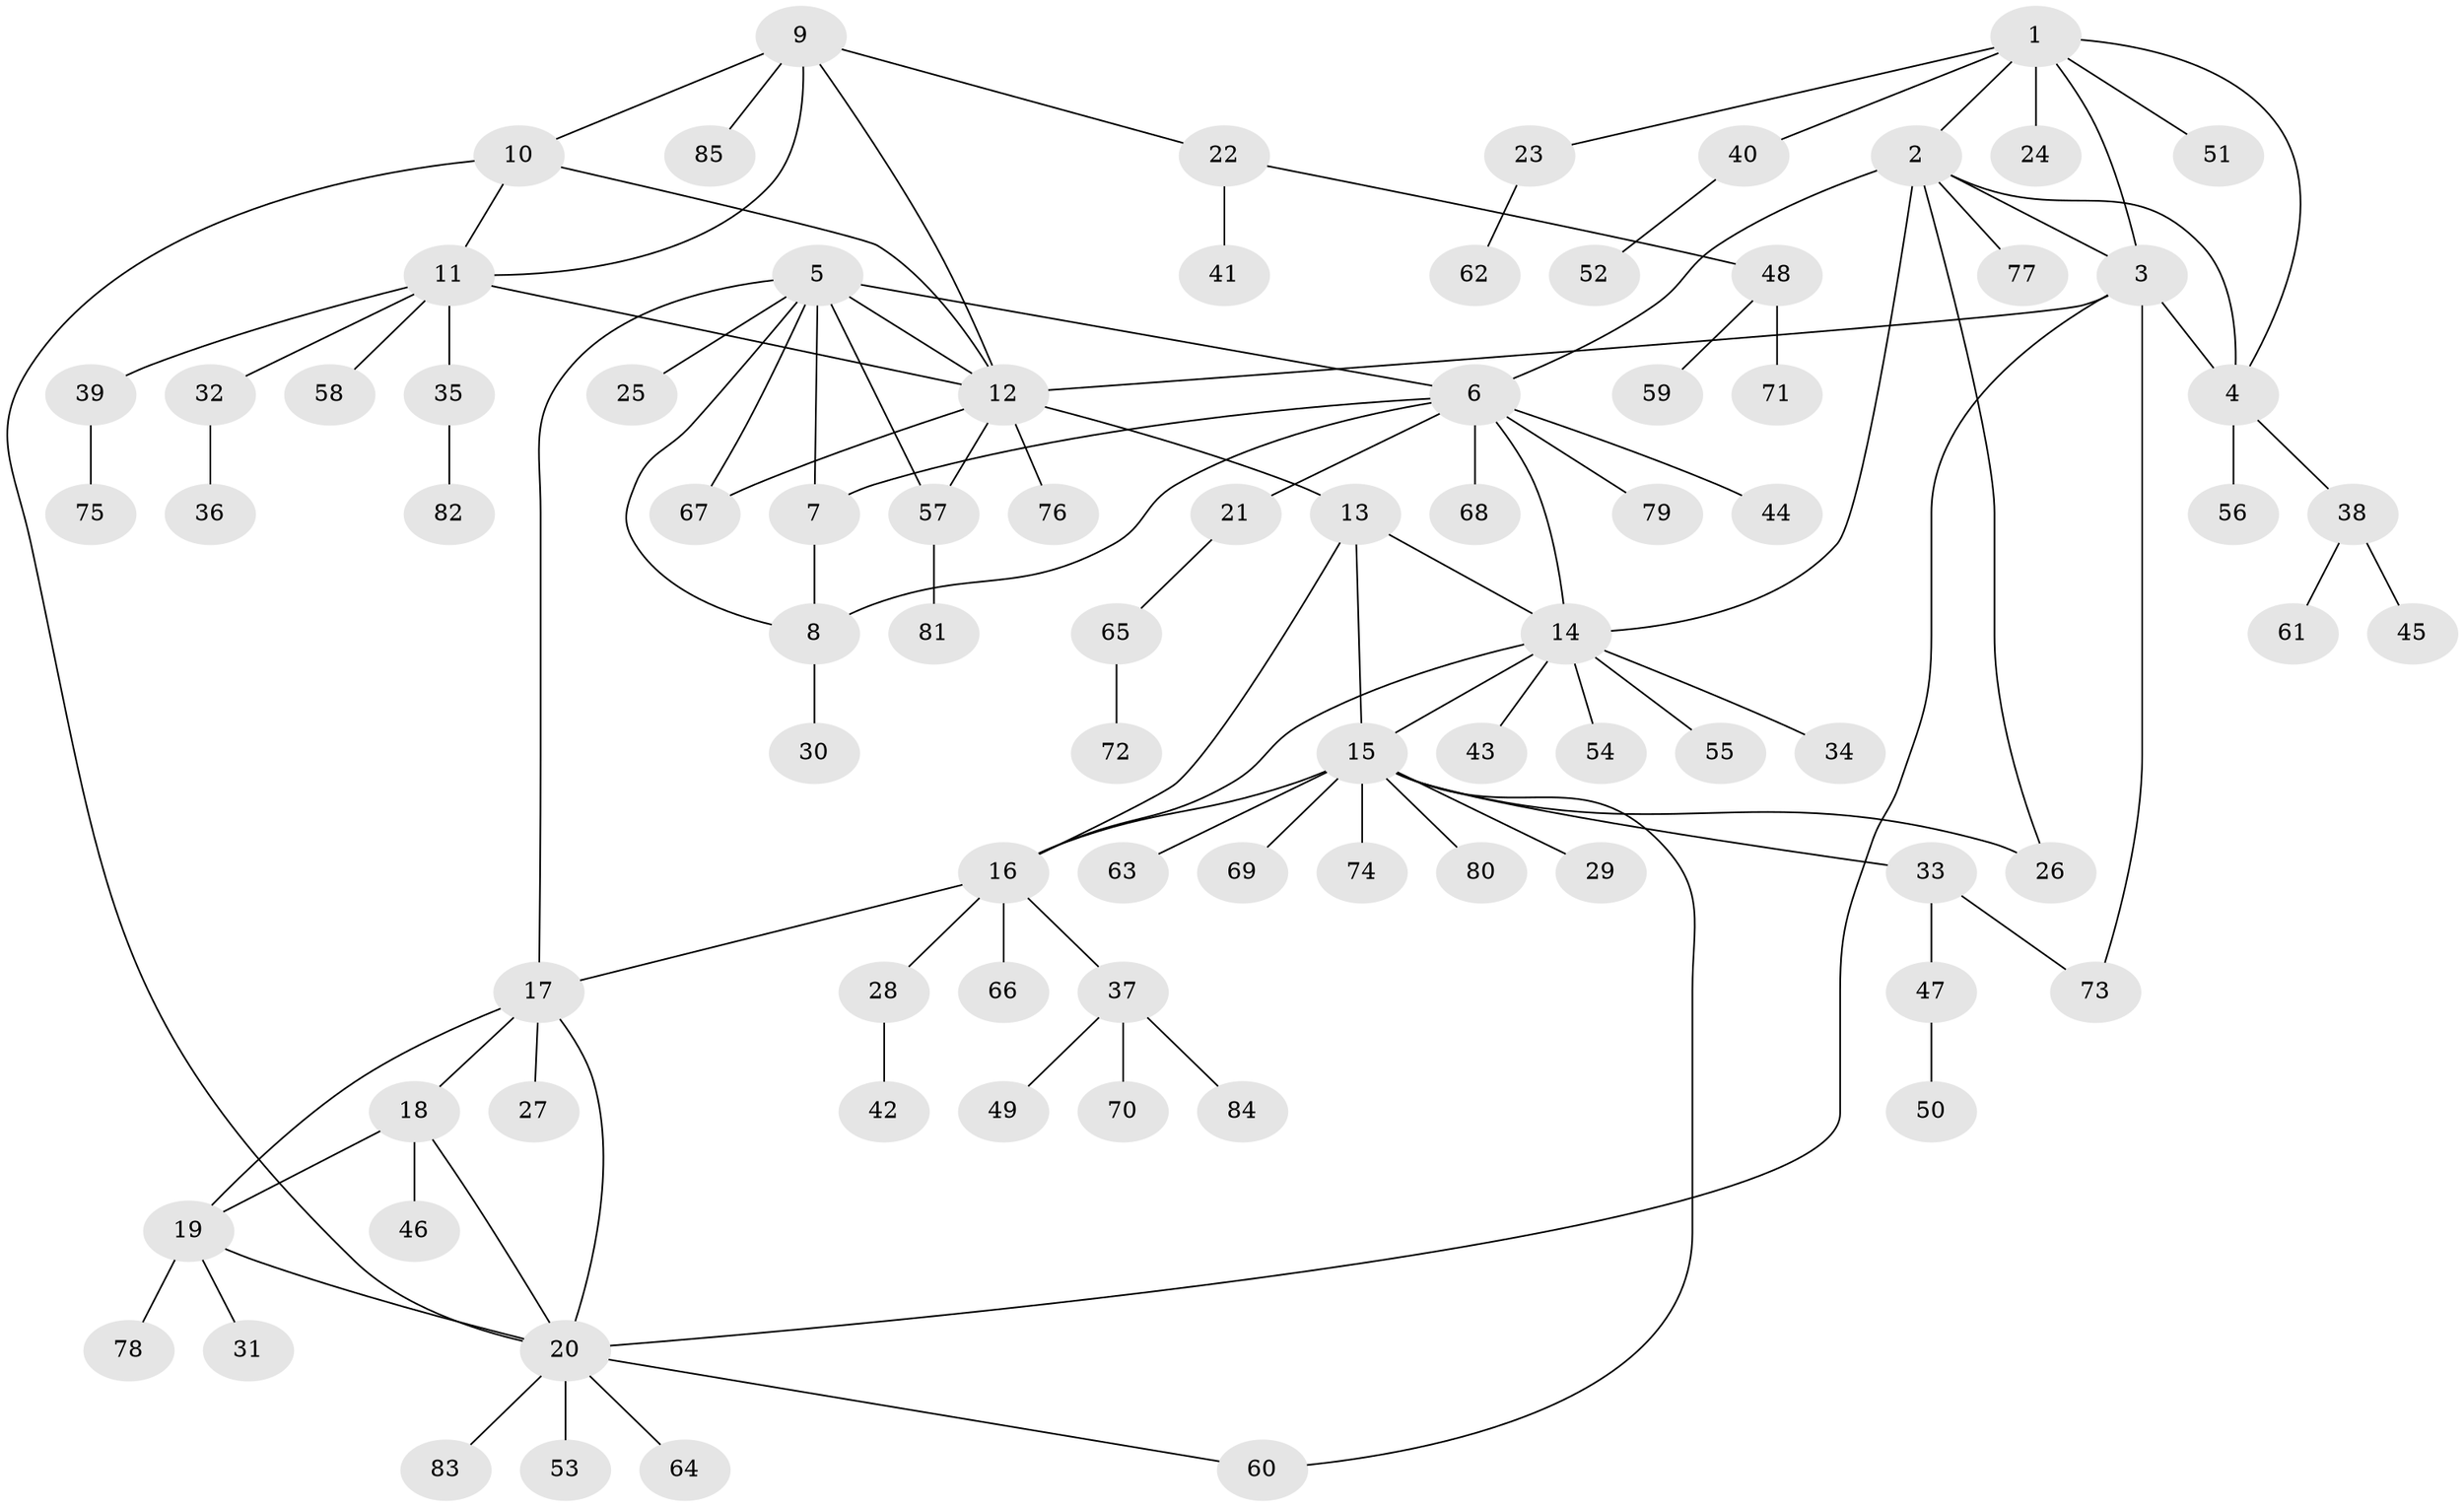 // coarse degree distribution, {6: 0.046153846153846156, 7: 0.03076923076923077, 13: 0.015384615384615385, 8: 0.015384615384615385, 2: 0.13846153846153847, 5: 0.03076923076923077, 4: 0.046153846153846156, 10: 0.015384615384615385, 11: 0.015384615384615385, 3: 0.046153846153846156, 9: 0.015384615384615385, 1: 0.5846153846153846}
// Generated by graph-tools (version 1.1) at 2025/52/02/27/25 19:52:20]
// undirected, 85 vertices, 110 edges
graph export_dot {
graph [start="1"]
  node [color=gray90,style=filled];
  1;
  2;
  3;
  4;
  5;
  6;
  7;
  8;
  9;
  10;
  11;
  12;
  13;
  14;
  15;
  16;
  17;
  18;
  19;
  20;
  21;
  22;
  23;
  24;
  25;
  26;
  27;
  28;
  29;
  30;
  31;
  32;
  33;
  34;
  35;
  36;
  37;
  38;
  39;
  40;
  41;
  42;
  43;
  44;
  45;
  46;
  47;
  48;
  49;
  50;
  51;
  52;
  53;
  54;
  55;
  56;
  57;
  58;
  59;
  60;
  61;
  62;
  63;
  64;
  65;
  66;
  67;
  68;
  69;
  70;
  71;
  72;
  73;
  74;
  75;
  76;
  77;
  78;
  79;
  80;
  81;
  82;
  83;
  84;
  85;
  1 -- 2;
  1 -- 3;
  1 -- 4;
  1 -- 23;
  1 -- 24;
  1 -- 40;
  1 -- 51;
  2 -- 3;
  2 -- 4;
  2 -- 6;
  2 -- 14;
  2 -- 26;
  2 -- 77;
  3 -- 4;
  3 -- 12;
  3 -- 20;
  3 -- 73;
  4 -- 38;
  4 -- 56;
  5 -- 6;
  5 -- 7;
  5 -- 8;
  5 -- 12;
  5 -- 17;
  5 -- 25;
  5 -- 57;
  5 -- 67;
  6 -- 7;
  6 -- 8;
  6 -- 14;
  6 -- 21;
  6 -- 44;
  6 -- 68;
  6 -- 79;
  7 -- 8;
  8 -- 30;
  9 -- 10;
  9 -- 11;
  9 -- 12;
  9 -- 22;
  9 -- 85;
  10 -- 11;
  10 -- 12;
  10 -- 20;
  11 -- 12;
  11 -- 32;
  11 -- 35;
  11 -- 39;
  11 -- 58;
  12 -- 13;
  12 -- 57;
  12 -- 67;
  12 -- 76;
  13 -- 14;
  13 -- 15;
  13 -- 16;
  14 -- 15;
  14 -- 16;
  14 -- 34;
  14 -- 43;
  14 -- 54;
  14 -- 55;
  15 -- 16;
  15 -- 26;
  15 -- 29;
  15 -- 33;
  15 -- 60;
  15 -- 63;
  15 -- 69;
  15 -- 74;
  15 -- 80;
  16 -- 17;
  16 -- 28;
  16 -- 37;
  16 -- 66;
  17 -- 18;
  17 -- 19;
  17 -- 20;
  17 -- 27;
  18 -- 19;
  18 -- 20;
  18 -- 46;
  19 -- 20;
  19 -- 31;
  19 -- 78;
  20 -- 53;
  20 -- 60;
  20 -- 64;
  20 -- 83;
  21 -- 65;
  22 -- 41;
  22 -- 48;
  23 -- 62;
  28 -- 42;
  32 -- 36;
  33 -- 47;
  33 -- 73;
  35 -- 82;
  37 -- 49;
  37 -- 70;
  37 -- 84;
  38 -- 45;
  38 -- 61;
  39 -- 75;
  40 -- 52;
  47 -- 50;
  48 -- 59;
  48 -- 71;
  57 -- 81;
  65 -- 72;
}
